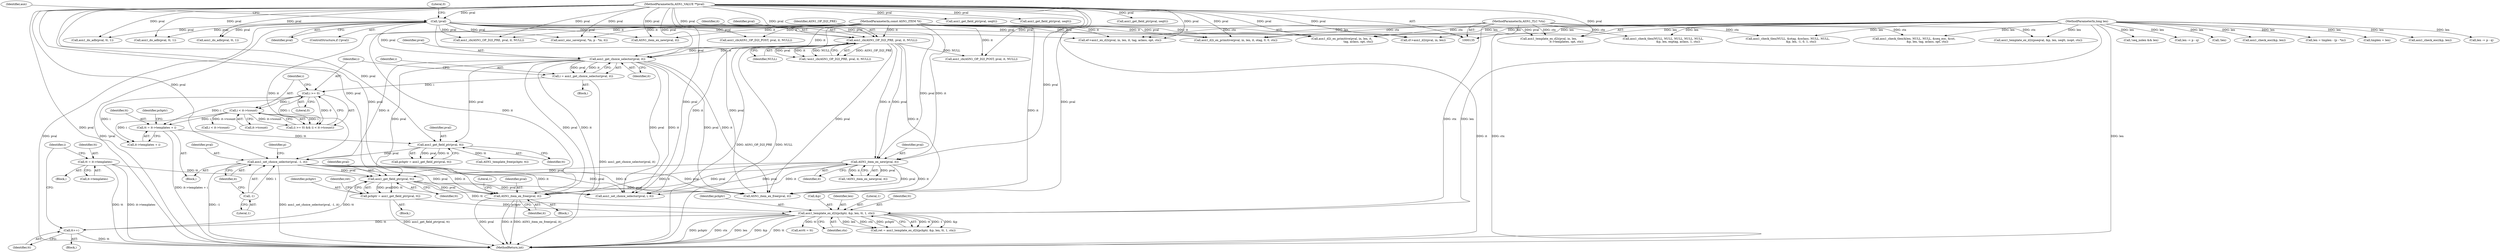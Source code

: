 digraph "0_openssl_cc598f321fbac9c04da5766243ed55d55948637d@API" {
"1000583" [label="(Call,ASN1_item_ex_free(pval, it))"];
"1000499" [label="(Call,asn1_set_choice_selector(pval, -1, it))"];
"1000493" [label="(Call,asn1_get_field_ptr(pval, tt))"];
"1000470" [label="(Call,asn1_get_choice_selector(pval, it))"];
"1000187" [label="(Call,!pval)"];
"1000136" [label="(MethodParameterIn,ASN1_VALUE **pval)"];
"1000458" [label="(Call,asn1_cb(ASN1_OP_D2I_PRE, pval, it, NULL))"];
"1000139" [label="(MethodParameterIn,const ASN1_ITEM *it)"];
"1000484" [label="(Call,tt = it->templates + i)"];
"1000475" [label="(Call,i >= 0)"];
"1000468" [label="(Call,i = asn1_get_choice_selector(pval, it))"];
"1000478" [label="(Call,i < it->tcount)"];
"1000501" [label="(Call,-1)"];
"1000542" [label="(Call,asn1_get_field_ptr(pval, tt))"];
"1000507" [label="(Call,ASN1_item_ex_new(pval, it))"];
"1000524" [label="(Call,tt = it->templates)"];
"1000537" [label="(Call,tt++)"];
"1000547" [label="(Call,asn1_template_ex_d2i(pchptr, &p, len, tt, 1, ctx))"];
"1000540" [label="(Call,pchptr = asn1_get_field_ptr(pval, tt))"];
"1000138" [label="(MethodParameterIn,long len)"];
"1000143" [label="(MethodParameterIn,ASN1_TLC *ctx)"];
"1000500" [label="(Identifier,pval)"];
"1000484" [label="(Call,tt = it->templates + i)"];
"1000566" [label="(Call,errtt = tt)"];
"1000363" [label="(Call,asn1_check_tlen(NULL, NULL, NULL, NULL, NULL,\n                                  &p, len, exptag, aclass, 1, ctx))"];
"1000468" [label="(Call,i = asn1_get_choice_selector(pval, it))"];
"1000549" [label="(Call,&p)"];
"1000462" [label="(Identifier,NULL)"];
"1000251" [label="(Call,asn1_check_tlen(NULL, &otag, &oclass, NULL, NULL,\n                              &p, len, -1, 0, 1, ctx))"];
"1000909" [label="(Call,!seq_nolen && len)"];
"1000472" [label="(Identifier,it)"];
"1000478" [label="(Call,i < it->tcount)"];
"1000541" [label="(Identifier,pchptr)"];
"1000471" [label="(Identifier,pval)"];
"1000458" [label="(Call,asn1_cb(ASN1_OP_D2I_PRE, pval, it, NULL))"];
"1000546" [label="(Identifier,ret)"];
"1000486" [label="(Call,it->templates + i)"];
"1000193" [label="(Identifier,aux)"];
"1000794" [label="(Call,asn1_do_adb(pval, tt, 1))"];
"1000719" [label="(Call,asn1_cb(ASN1_OP_D2I_PRE, pval, it, NULL))"];
"1000544" [label="(Identifier,tt)"];
"1000828" [label="(Call,len -= p - q)"];
"1000551" [label="(Identifier,len)"];
"1000543" [label="(Identifier,pval)"];
"1000808" [label="(Call,!len)"];
"1000804" [label="(Call,asn1_get_field_ptr(pval, seqtt))"];
"1000477" [label="(Literal,0)"];
"1000502" [label="(Literal,1)"];
"1000951" [label="(Call,asn1_get_field_ptr(pval, seqtt))"];
"1000863" [label="(Call,asn1_template_ex_d2i(pseqval, &p, len, seqtt, isopt, ctx))"];
"1000516" [label="(Identifier,p)"];
"1000491" [label="(Call,pchptr = asn1_get_field_ptr(pval, tt))"];
"1000520" [label="(Block,)"];
"1000538" [label="(Identifier,tt)"];
"1000469" [label="(Identifier,i)"];
"1000475" [label="(Call,i >= 0)"];
"1000899" [label="(Call,asn1_check_eoc(&p, len))"];
"1000982" [label="(Call,asn1_cb(ASN1_OP_D2I_POST, pval, it, NULL))"];
"1000470" [label="(Call,asn1_get_choice_selector(pval, it))"];
"1000542" [label="(Call,asn1_get_field_ptr(pval, tt))"];
"1001006" [label="(Call,ASN1_item_ex_free(pval, it))"];
"1000324" [label="(Call,ef->asn1_ex_d2i(pval, in, len, it, tag, aclass, opt, ctx))"];
"1000582" [label="(Block,)"];
"1000678" [label="(Call,len = tmplen - (p - *in))"];
"1000757" [label="(Call,asn1_do_adb(pval, tt, 1))"];
"1000593" [label="(Call,asn1_set_choice_selector(pval, i, it))"];
"1000234" [label="(Call,asn1_d2i_ex_primitive(pval, in, len, it,\n                                     tag, aclass, opt, ctx))"];
"1000474" [label="(Call,(i >= 0) && (i < it->tcount))"];
"1000188" [label="(Identifier,pval)"];
"1000460" [label="(Identifier,pval)"];
"1000507" [label="(Call,ASN1_item_ex_new(pval, it))"];
"1000501" [label="(Call,-1)"];
"1000499" [label="(Call,asn1_set_choice_selector(pval, -1, it))"];
"1000432" [label="(Call,cf->asn1_d2i(pval, in, len))"];
"1000459" [label="(Identifier,ASN1_OP_D2I_PRE)"];
"1000143" [label="(MethodParameterIn,ASN1_TLC *ctx)"];
"1000503" [label="(Identifier,it)"];
"1000584" [label="(Identifier,pval)"];
"1000483" [label="(Block,)"];
"1000457" [label="(Call,!asn1_cb(ASN1_OP_D2I_PRE, pval, it, NULL))"];
"1000138" [label="(MethodParameterIn,long len)"];
"1000554" [label="(Identifier,ctx)"];
"1000583" [label="(Call,ASN1_item_ex_free(pval, it))"];
"1000553" [label="(Literal,1)"];
"1000588" [label="(Literal,1)"];
"1000537" [label="(Call,tt++)"];
"1000545" [label="(Call,ret = asn1_template_ex_d2i(pchptr, &p, len, tt, 1, ctx))"];
"1000539" [label="(Block,)"];
"1000619" [label="(Call,tmplen = len)"];
"1000552" [label="(Identifier,tt)"];
"1000308" [label="(Call,asn1_d2i_ex_primitive(pval, in, len, it, otag, 0, 0, ctx))"];
"1000493" [label="(Call,asn1_get_field_ptr(pval, tt))"];
"1000496" [label="(Call,ASN1_template_free(pchptr, tt))"];
"1000495" [label="(Identifier,tt)"];
"1000494" [label="(Identifier,pval)"];
"1000601" [label="(Call,asn1_cb(ASN1_OP_D2I_POST, pval, it, NULL))"];
"1000530" [label="(Identifier,i)"];
"1000492" [label="(Identifier,pchptr)"];
"1000187" [label="(Call,!pval)"];
"1000479" [label="(Identifier,i)"];
"1000547" [label="(Call,asn1_template_ex_d2i(pchptr, &p, len, tt, 1, ctx))"];
"1000933" [label="(Call,asn1_do_adb(pval, tt, 1))"];
"1000968" [label="(Call,asn1_enc_save(pval, *in, p - *in, it))"];
"1000509" [label="(Identifier,it)"];
"1000585" [label="(Identifier,it)"];
"1000548" [label="(Identifier,pchptr)"];
"1000506" [label="(Call,!ASN1_item_ex_new(pval, it))"];
"1000476" [label="(Identifier,i)"];
"1000815" [label="(Call,asn1_check_eoc(&p, len))"];
"1000190" [label="(Literal,0)"];
"1000529" [label="(Call,i < it->tcount)"];
"1000480" [label="(Call,it->tcount)"];
"1000526" [label="(Call,it->templates)"];
"1000534" [label="(Block,)"];
"1000186" [label="(ControlStructure,if (!pval))"];
"1000136" [label="(MethodParameterIn,ASN1_VALUE **pval)"];
"1000508" [label="(Identifier,pval)"];
"1000467" [label="(Block,)"];
"1000636" [label="(Call,asn1_check_tlen(&len, NULL, NULL, &seq_eoc, &cst,\n                              &p, len, tag, aclass, opt, ctx))"];
"1000525" [label="(Identifier,tt)"];
"1001021" [label="(MethodReturn,int)"];
"1000485" [label="(Identifier,tt)"];
"1000763" [label="(Call,asn1_get_field_ptr(pval, seqtt))"];
"1000540" [label="(Call,pchptr = asn1_get_field_ptr(pval, tt))"];
"1000139" [label="(MethodParameterIn,const ASN1_ITEM *it)"];
"1000524" [label="(Call,tt = it->templates)"];
"1000461" [label="(Identifier,it)"];
"1000224" [label="(Call,asn1_template_ex_d2i(pval, in, len,\n                                        it->templates, opt, ctx))"];
"1000890" [label="(Call,len -= p - q)"];
"1000707" [label="(Call,ASN1_item_ex_new(pval, it))"];
"1000583" -> "1000582"  [label="AST: "];
"1000583" -> "1000585"  [label="CFG: "];
"1000584" -> "1000583"  [label="AST: "];
"1000585" -> "1000583"  [label="AST: "];
"1000588" -> "1000583"  [label="CFG: "];
"1000583" -> "1001021"  [label="DDG: ASN1_item_ex_free(pval, it)"];
"1000583" -> "1001021"  [label="DDG: pval"];
"1000583" -> "1001021"  [label="DDG: it"];
"1000499" -> "1000583"  [label="DDG: pval"];
"1000499" -> "1000583"  [label="DDG: it"];
"1000542" -> "1000583"  [label="DDG: pval"];
"1000470" -> "1000583"  [label="DDG: pval"];
"1000470" -> "1000583"  [label="DDG: it"];
"1000507" -> "1000583"  [label="DDG: pval"];
"1000507" -> "1000583"  [label="DDG: it"];
"1000136" -> "1000583"  [label="DDG: pval"];
"1000139" -> "1000583"  [label="DDG: it"];
"1000499" -> "1000483"  [label="AST: "];
"1000499" -> "1000503"  [label="CFG: "];
"1000500" -> "1000499"  [label="AST: "];
"1000501" -> "1000499"  [label="AST: "];
"1000503" -> "1000499"  [label="AST: "];
"1000516" -> "1000499"  [label="CFG: "];
"1000499" -> "1001021"  [label="DDG: asn1_set_choice_selector(pval, -1, it)"];
"1000499" -> "1001021"  [label="DDG: -1"];
"1000493" -> "1000499"  [label="DDG: pval"];
"1000136" -> "1000499"  [label="DDG: pval"];
"1000501" -> "1000499"  [label="DDG: 1"];
"1000470" -> "1000499"  [label="DDG: it"];
"1000139" -> "1000499"  [label="DDG: it"];
"1000499" -> "1000542"  [label="DDG: pval"];
"1000499" -> "1000593"  [label="DDG: pval"];
"1000499" -> "1000593"  [label="DDG: it"];
"1000499" -> "1001006"  [label="DDG: pval"];
"1000499" -> "1001006"  [label="DDG: it"];
"1000493" -> "1000491"  [label="AST: "];
"1000493" -> "1000495"  [label="CFG: "];
"1000494" -> "1000493"  [label="AST: "];
"1000495" -> "1000493"  [label="AST: "];
"1000491" -> "1000493"  [label="CFG: "];
"1000493" -> "1000491"  [label="DDG: pval"];
"1000493" -> "1000491"  [label="DDG: tt"];
"1000470" -> "1000493"  [label="DDG: pval"];
"1000136" -> "1000493"  [label="DDG: pval"];
"1000484" -> "1000493"  [label="DDG: tt"];
"1000493" -> "1000496"  [label="DDG: tt"];
"1000470" -> "1000468"  [label="AST: "];
"1000470" -> "1000472"  [label="CFG: "];
"1000471" -> "1000470"  [label="AST: "];
"1000472" -> "1000470"  [label="AST: "];
"1000468" -> "1000470"  [label="CFG: "];
"1000470" -> "1000468"  [label="DDG: pval"];
"1000470" -> "1000468"  [label="DDG: it"];
"1000187" -> "1000470"  [label="DDG: pval"];
"1000458" -> "1000470"  [label="DDG: pval"];
"1000458" -> "1000470"  [label="DDG: it"];
"1000136" -> "1000470"  [label="DDG: pval"];
"1000139" -> "1000470"  [label="DDG: it"];
"1000470" -> "1000542"  [label="DDG: pval"];
"1000470" -> "1000593"  [label="DDG: pval"];
"1000470" -> "1000593"  [label="DDG: it"];
"1000470" -> "1001006"  [label="DDG: pval"];
"1000470" -> "1001006"  [label="DDG: it"];
"1000187" -> "1000186"  [label="AST: "];
"1000187" -> "1000188"  [label="CFG: "];
"1000188" -> "1000187"  [label="AST: "];
"1000190" -> "1000187"  [label="CFG: "];
"1000193" -> "1000187"  [label="CFG: "];
"1000187" -> "1001021"  [label="DDG: pval"];
"1000187" -> "1001021"  [label="DDG: !pval"];
"1000136" -> "1000187"  [label="DDG: pval"];
"1000187" -> "1000224"  [label="DDG: pval"];
"1000187" -> "1000234"  [label="DDG: pval"];
"1000187" -> "1000308"  [label="DDG: pval"];
"1000187" -> "1000324"  [label="DDG: pval"];
"1000187" -> "1000432"  [label="DDG: pval"];
"1000187" -> "1000458"  [label="DDG: pval"];
"1000187" -> "1000507"  [label="DDG: pval"];
"1000187" -> "1000707"  [label="DDG: pval"];
"1000187" -> "1000719"  [label="DDG: pval"];
"1000187" -> "1000757"  [label="DDG: pval"];
"1000187" -> "1000794"  [label="DDG: pval"];
"1000187" -> "1000933"  [label="DDG: pval"];
"1000187" -> "1000968"  [label="DDG: pval"];
"1000187" -> "1001006"  [label="DDG: pval"];
"1000136" -> "1000135"  [label="AST: "];
"1000136" -> "1001021"  [label="DDG: pval"];
"1000136" -> "1000224"  [label="DDG: pval"];
"1000136" -> "1000234"  [label="DDG: pval"];
"1000136" -> "1000308"  [label="DDG: pval"];
"1000136" -> "1000324"  [label="DDG: pval"];
"1000136" -> "1000432"  [label="DDG: pval"];
"1000136" -> "1000458"  [label="DDG: pval"];
"1000136" -> "1000507"  [label="DDG: pval"];
"1000136" -> "1000542"  [label="DDG: pval"];
"1000136" -> "1000593"  [label="DDG: pval"];
"1000136" -> "1000601"  [label="DDG: pval"];
"1000136" -> "1000707"  [label="DDG: pval"];
"1000136" -> "1000719"  [label="DDG: pval"];
"1000136" -> "1000757"  [label="DDG: pval"];
"1000136" -> "1000763"  [label="DDG: pval"];
"1000136" -> "1000794"  [label="DDG: pval"];
"1000136" -> "1000804"  [label="DDG: pval"];
"1000136" -> "1000933"  [label="DDG: pval"];
"1000136" -> "1000951"  [label="DDG: pval"];
"1000136" -> "1000968"  [label="DDG: pval"];
"1000136" -> "1000982"  [label="DDG: pval"];
"1000136" -> "1001006"  [label="DDG: pval"];
"1000458" -> "1000457"  [label="AST: "];
"1000458" -> "1000462"  [label="CFG: "];
"1000459" -> "1000458"  [label="AST: "];
"1000460" -> "1000458"  [label="AST: "];
"1000461" -> "1000458"  [label="AST: "];
"1000462" -> "1000458"  [label="AST: "];
"1000457" -> "1000458"  [label="CFG: "];
"1000458" -> "1001021"  [label="DDG: ASN1_OP_D2I_PRE"];
"1000458" -> "1001021"  [label="DDG: NULL"];
"1000458" -> "1000457"  [label="DDG: ASN1_OP_D2I_PRE"];
"1000458" -> "1000457"  [label="DDG: pval"];
"1000458" -> "1000457"  [label="DDG: it"];
"1000458" -> "1000457"  [label="DDG: NULL"];
"1000139" -> "1000458"  [label="DDG: it"];
"1000458" -> "1000507"  [label="DDG: pval"];
"1000458" -> "1000507"  [label="DDG: it"];
"1000458" -> "1000601"  [label="DDG: NULL"];
"1000458" -> "1001006"  [label="DDG: pval"];
"1000458" -> "1001006"  [label="DDG: it"];
"1000139" -> "1000135"  [label="AST: "];
"1000139" -> "1001021"  [label="DDG: it"];
"1000139" -> "1000234"  [label="DDG: it"];
"1000139" -> "1000308"  [label="DDG: it"];
"1000139" -> "1000324"  [label="DDG: it"];
"1000139" -> "1000507"  [label="DDG: it"];
"1000139" -> "1000593"  [label="DDG: it"];
"1000139" -> "1000601"  [label="DDG: it"];
"1000139" -> "1000707"  [label="DDG: it"];
"1000139" -> "1000719"  [label="DDG: it"];
"1000139" -> "1000968"  [label="DDG: it"];
"1000139" -> "1000982"  [label="DDG: it"];
"1000139" -> "1001006"  [label="DDG: it"];
"1000484" -> "1000483"  [label="AST: "];
"1000484" -> "1000486"  [label="CFG: "];
"1000485" -> "1000484"  [label="AST: "];
"1000486" -> "1000484"  [label="AST: "];
"1000492" -> "1000484"  [label="CFG: "];
"1000484" -> "1001021"  [label="DDG: it->templates + i"];
"1000475" -> "1000484"  [label="DDG: i"];
"1000478" -> "1000484"  [label="DDG: i"];
"1000475" -> "1000474"  [label="AST: "];
"1000475" -> "1000477"  [label="CFG: "];
"1000476" -> "1000475"  [label="AST: "];
"1000477" -> "1000475"  [label="AST: "];
"1000479" -> "1000475"  [label="CFG: "];
"1000474" -> "1000475"  [label="CFG: "];
"1000475" -> "1000474"  [label="DDG: i"];
"1000475" -> "1000474"  [label="DDG: 0"];
"1000468" -> "1000475"  [label="DDG: i"];
"1000475" -> "1000478"  [label="DDG: i"];
"1000475" -> "1000486"  [label="DDG: i"];
"1000468" -> "1000467"  [label="AST: "];
"1000469" -> "1000468"  [label="AST: "];
"1000476" -> "1000468"  [label="CFG: "];
"1000468" -> "1001021"  [label="DDG: asn1_get_choice_selector(pval, it)"];
"1000478" -> "1000474"  [label="AST: "];
"1000478" -> "1000480"  [label="CFG: "];
"1000479" -> "1000478"  [label="AST: "];
"1000480" -> "1000478"  [label="AST: "];
"1000474" -> "1000478"  [label="CFG: "];
"1000478" -> "1000474"  [label="DDG: i"];
"1000478" -> "1000474"  [label="DDG: it->tcount"];
"1000478" -> "1000486"  [label="DDG: i"];
"1000478" -> "1000529"  [label="DDG: it->tcount"];
"1000501" -> "1000502"  [label="CFG: "];
"1000502" -> "1000501"  [label="AST: "];
"1000503" -> "1000501"  [label="CFG: "];
"1000542" -> "1000540"  [label="AST: "];
"1000542" -> "1000544"  [label="CFG: "];
"1000543" -> "1000542"  [label="AST: "];
"1000544" -> "1000542"  [label="AST: "];
"1000540" -> "1000542"  [label="CFG: "];
"1000542" -> "1000540"  [label="DDG: pval"];
"1000542" -> "1000540"  [label="DDG: tt"];
"1000507" -> "1000542"  [label="DDG: pval"];
"1000524" -> "1000542"  [label="DDG: tt"];
"1000537" -> "1000542"  [label="DDG: tt"];
"1000542" -> "1000547"  [label="DDG: tt"];
"1000542" -> "1000593"  [label="DDG: pval"];
"1000542" -> "1001006"  [label="DDG: pval"];
"1000507" -> "1000506"  [label="AST: "];
"1000507" -> "1000509"  [label="CFG: "];
"1000508" -> "1000507"  [label="AST: "];
"1000509" -> "1000507"  [label="AST: "];
"1000506" -> "1000507"  [label="CFG: "];
"1000507" -> "1000506"  [label="DDG: pval"];
"1000507" -> "1000506"  [label="DDG: it"];
"1000507" -> "1000593"  [label="DDG: pval"];
"1000507" -> "1000593"  [label="DDG: it"];
"1000507" -> "1001006"  [label="DDG: pval"];
"1000507" -> "1001006"  [label="DDG: it"];
"1000524" -> "1000520"  [label="AST: "];
"1000524" -> "1000526"  [label="CFG: "];
"1000525" -> "1000524"  [label="AST: "];
"1000526" -> "1000524"  [label="AST: "];
"1000530" -> "1000524"  [label="CFG: "];
"1000524" -> "1001021"  [label="DDG: tt"];
"1000524" -> "1001021"  [label="DDG: it->templates"];
"1000537" -> "1000534"  [label="AST: "];
"1000537" -> "1000538"  [label="CFG: "];
"1000538" -> "1000537"  [label="AST: "];
"1000530" -> "1000537"  [label="CFG: "];
"1000537" -> "1001021"  [label="DDG: tt"];
"1000547" -> "1000537"  [label="DDG: tt"];
"1000547" -> "1000545"  [label="AST: "];
"1000547" -> "1000554"  [label="CFG: "];
"1000548" -> "1000547"  [label="AST: "];
"1000549" -> "1000547"  [label="AST: "];
"1000551" -> "1000547"  [label="AST: "];
"1000552" -> "1000547"  [label="AST: "];
"1000553" -> "1000547"  [label="AST: "];
"1000554" -> "1000547"  [label="AST: "];
"1000545" -> "1000547"  [label="CFG: "];
"1000547" -> "1001021"  [label="DDG: pchptr"];
"1000547" -> "1001021"  [label="DDG: ctx"];
"1000547" -> "1001021"  [label="DDG: len"];
"1000547" -> "1001021"  [label="DDG: &p"];
"1000547" -> "1001021"  [label="DDG: tt"];
"1000547" -> "1000545"  [label="DDG: tt"];
"1000547" -> "1000545"  [label="DDG: 1"];
"1000547" -> "1000545"  [label="DDG: &p"];
"1000547" -> "1000545"  [label="DDG: len"];
"1000547" -> "1000545"  [label="DDG: ctx"];
"1000547" -> "1000545"  [label="DDG: pchptr"];
"1000540" -> "1000547"  [label="DDG: pchptr"];
"1000138" -> "1000547"  [label="DDG: len"];
"1000143" -> "1000547"  [label="DDG: ctx"];
"1000547" -> "1000566"  [label="DDG: tt"];
"1000540" -> "1000539"  [label="AST: "];
"1000541" -> "1000540"  [label="AST: "];
"1000546" -> "1000540"  [label="CFG: "];
"1000540" -> "1001021"  [label="DDG: asn1_get_field_ptr(pval, tt)"];
"1000138" -> "1000135"  [label="AST: "];
"1000138" -> "1001021"  [label="DDG: len"];
"1000138" -> "1000224"  [label="DDG: len"];
"1000138" -> "1000234"  [label="DDG: len"];
"1000138" -> "1000251"  [label="DDG: len"];
"1000138" -> "1000308"  [label="DDG: len"];
"1000138" -> "1000324"  [label="DDG: len"];
"1000138" -> "1000363"  [label="DDG: len"];
"1000138" -> "1000432"  [label="DDG: len"];
"1000138" -> "1000619"  [label="DDG: len"];
"1000138" -> "1000636"  [label="DDG: len"];
"1000138" -> "1000678"  [label="DDG: len"];
"1000138" -> "1000808"  [label="DDG: len"];
"1000138" -> "1000815"  [label="DDG: len"];
"1000138" -> "1000828"  [label="DDG: len"];
"1000138" -> "1000863"  [label="DDG: len"];
"1000138" -> "1000890"  [label="DDG: len"];
"1000138" -> "1000899"  [label="DDG: len"];
"1000138" -> "1000909"  [label="DDG: len"];
"1000143" -> "1000135"  [label="AST: "];
"1000143" -> "1001021"  [label="DDG: ctx"];
"1000143" -> "1000224"  [label="DDG: ctx"];
"1000143" -> "1000234"  [label="DDG: ctx"];
"1000143" -> "1000251"  [label="DDG: ctx"];
"1000143" -> "1000308"  [label="DDG: ctx"];
"1000143" -> "1000324"  [label="DDG: ctx"];
"1000143" -> "1000363"  [label="DDG: ctx"];
"1000143" -> "1000636"  [label="DDG: ctx"];
"1000143" -> "1000863"  [label="DDG: ctx"];
}
